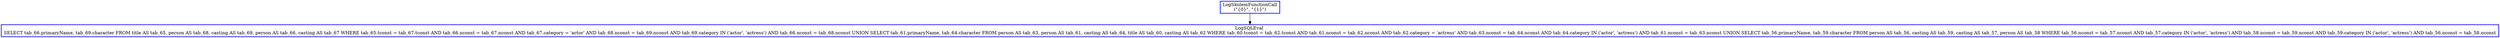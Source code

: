 digraph  g{
node [shape=rectangle, color=black, fontcolor=black, style=bold]
0 [label="LogSkolemFunctionCall
(\"{0}\", \"{1}\")" , color = blue] ; 
1 [label="LogSQLEval 
SELECT tab_66.primaryName, tab_69.character FROM title AS tab_65, person AS tab_68, casting AS tab_69, person AS tab_66, casting AS tab_67 WHERE tab_65.tconst = tab_67.tconst AND tab_66.nconst = tab_67.nconst AND tab_67.category = 'actor' AND tab_68.nconst = tab_69.nconst AND tab_69.category IN ('actor', 'actress') AND tab_66.nconst = tab_68.nconst UNION SELECT tab_61.primaryName, tab_64.character FROM person AS tab_63, person AS tab_61, casting AS tab_64, title AS tab_60, casting AS tab_62 WHERE tab_60.tconst = tab_62.tconst AND tab_61.nconst = tab_62.nconst AND tab_62.category = 'actress' AND tab_63.nconst = tab_64.nconst AND tab_64.category IN ('actor', 'actress') AND tab_61.nconst = tab_63.nconst UNION SELECT tab_56.primaryName, tab_59.character FROM person AS tab_56, casting AS tab_59, casting AS tab_57, person AS tab_58 WHERE tab_56.nconst = tab_57.nconst AND tab_57.category IN ('actor', 'actress') AND tab_58.nconst = tab_59.nconst AND tab_59.category IN ('actor', 'actress') AND tab_56.nconst = tab_58.nconst", color = blue] ; 
0 -> 1 ; 
}

